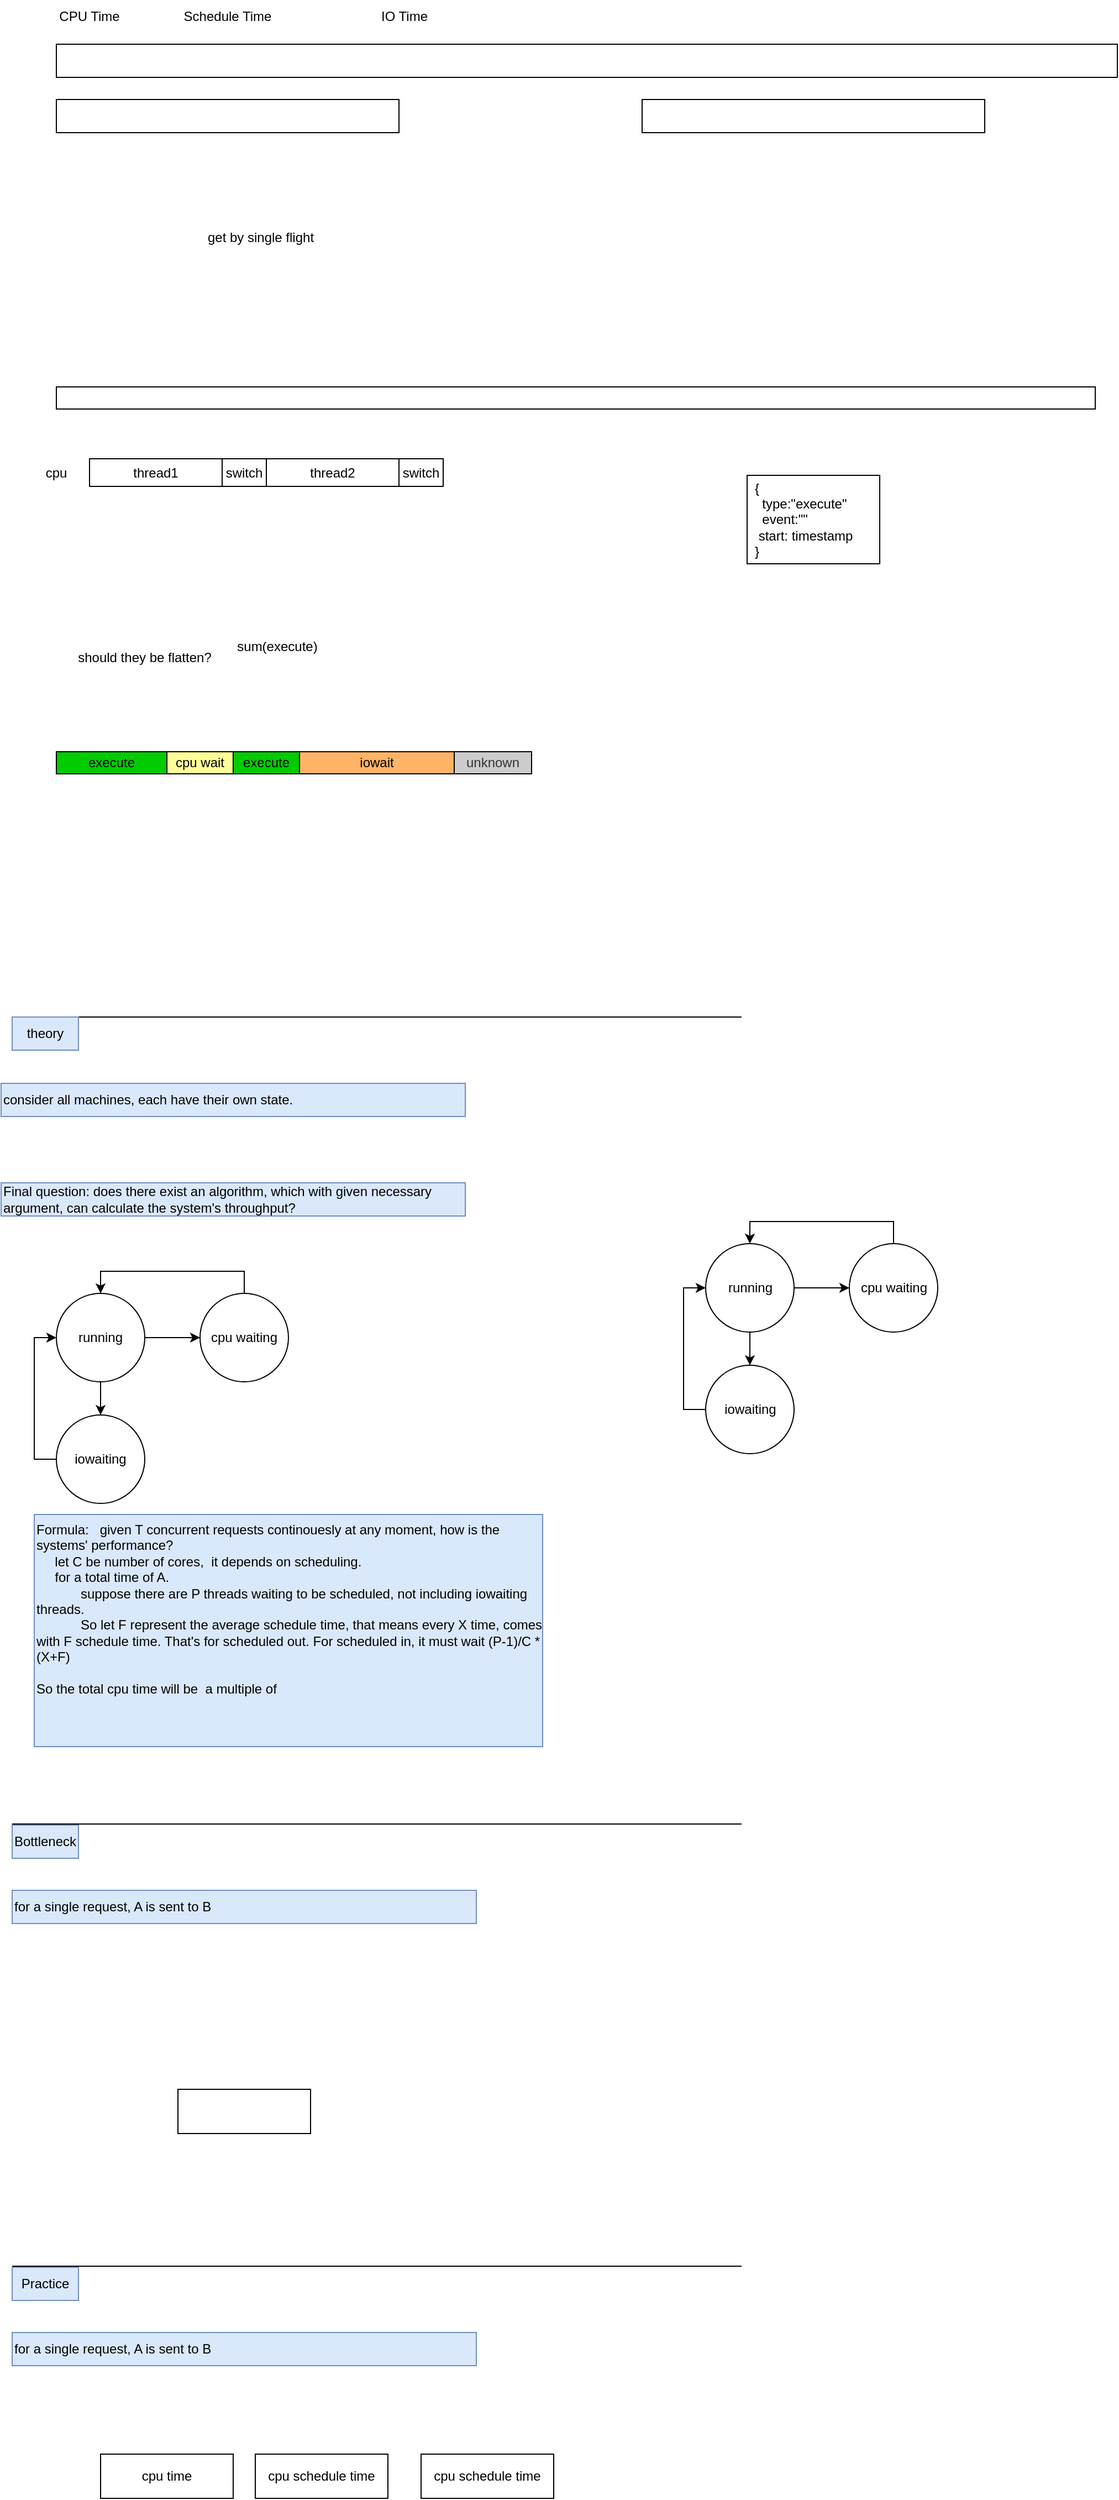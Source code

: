 <mxfile version="16.0.3" type="github">
  <diagram id="uxUo4bTcb8uZmthVxRFw" name="Page-1">
    <mxGraphModel dx="1985" dy="742" grid="1" gridSize="10" guides="1" tooltips="1" connect="1" arrows="1" fold="1" page="1" pageScale="1" pageWidth="850" pageHeight="1100" math="0" shadow="0">
      <root>
        <mxCell id="0" />
        <mxCell id="1" parent="0" />
        <mxCell id="PDN0L5HFEVbRZUmFFBCr-20" value="" style="rounded=0;whiteSpace=wrap;html=1;" vertex="1" parent="1">
          <mxGeometry x="625" y="620" width="120" height="80" as="geometry" />
        </mxCell>
        <mxCell id="PDN0L5HFEVbRZUmFFBCr-1" value="" style="rounded=0;whiteSpace=wrap;html=1;" vertex="1" parent="1">
          <mxGeometry y="280" width="310" height="30" as="geometry" />
        </mxCell>
        <mxCell id="PDN0L5HFEVbRZUmFFBCr-2" value="" style="rounded=0;whiteSpace=wrap;html=1;" vertex="1" parent="1">
          <mxGeometry x="530" y="280" width="310" height="30" as="geometry" />
        </mxCell>
        <mxCell id="PDN0L5HFEVbRZUmFFBCr-3" value="" style="rounded=0;whiteSpace=wrap;html=1;" vertex="1" parent="1">
          <mxGeometry y="230" width="960" height="30" as="geometry" />
        </mxCell>
        <mxCell id="PDN0L5HFEVbRZUmFFBCr-5" value="CPU Time" style="text;html=1;strokeColor=none;fillColor=none;align=center;verticalAlign=middle;whiteSpace=wrap;rounded=0;" vertex="1" parent="1">
          <mxGeometry y="190" width="60" height="30" as="geometry" />
        </mxCell>
        <mxCell id="PDN0L5HFEVbRZUmFFBCr-6" value="Schedule Time" style="text;html=1;strokeColor=none;fillColor=none;align=center;verticalAlign=middle;whiteSpace=wrap;rounded=0;" vertex="1" parent="1">
          <mxGeometry x="110" y="190" width="90" height="30" as="geometry" />
        </mxCell>
        <mxCell id="PDN0L5HFEVbRZUmFFBCr-7" value="IO Time" style="text;html=1;strokeColor=none;fillColor=none;align=center;verticalAlign=middle;whiteSpace=wrap;rounded=0;" vertex="1" parent="1">
          <mxGeometry x="270" y="190" width="90" height="30" as="geometry" />
        </mxCell>
        <mxCell id="PDN0L5HFEVbRZUmFFBCr-8" value="get by single flight" style="text;html=1;strokeColor=none;fillColor=none;align=center;verticalAlign=middle;whiteSpace=wrap;rounded=0;" vertex="1" parent="1">
          <mxGeometry x="60" y="390" width="250" height="30" as="geometry" />
        </mxCell>
        <mxCell id="PDN0L5HFEVbRZUmFFBCr-9" value="" style="rounded=0;whiteSpace=wrap;html=1;" vertex="1" parent="1">
          <mxGeometry y="540" width="940" height="20" as="geometry" />
        </mxCell>
        <mxCell id="PDN0L5HFEVbRZUmFFBCr-10" value="cpu" style="text;html=1;strokeColor=none;fillColor=none;align=center;verticalAlign=middle;whiteSpace=wrap;rounded=0;" vertex="1" parent="1">
          <mxGeometry x="-20" y="606.25" width="40" height="22.5" as="geometry" />
        </mxCell>
        <mxCell id="PDN0L5HFEVbRZUmFFBCr-11" value="thread1" style="rounded=0;whiteSpace=wrap;html=1;" vertex="1" parent="1">
          <mxGeometry x="30" y="605" width="120" height="25" as="geometry" />
        </mxCell>
        <mxCell id="PDN0L5HFEVbRZUmFFBCr-12" value="switch" style="rounded=0;whiteSpace=wrap;html=1;" vertex="1" parent="1">
          <mxGeometry x="150" y="605" width="40" height="25" as="geometry" />
        </mxCell>
        <mxCell id="PDN0L5HFEVbRZUmFFBCr-13" value="thread2" style="rounded=0;whiteSpace=wrap;html=1;" vertex="1" parent="1">
          <mxGeometry x="190" y="605" width="120" height="25" as="geometry" />
        </mxCell>
        <mxCell id="PDN0L5HFEVbRZUmFFBCr-14" value="switch" style="rounded=0;whiteSpace=wrap;html=1;" vertex="1" parent="1">
          <mxGeometry x="310" y="605" width="40" height="25" as="geometry" />
        </mxCell>
        <mxCell id="PDN0L5HFEVbRZUmFFBCr-15" value="execute" style="rounded=0;whiteSpace=wrap;html=1;fillColor=#00CC00;strokeColor=#000000;" vertex="1" parent="1">
          <mxGeometry y="870" width="100" height="20" as="geometry" />
        </mxCell>
        <mxCell id="PDN0L5HFEVbRZUmFFBCr-16" value="cpu wait" style="rounded=0;whiteSpace=wrap;html=1;fillColor=#FFFF99;" vertex="1" parent="1">
          <mxGeometry x="100" y="870" width="60" height="20" as="geometry" />
        </mxCell>
        <mxCell id="PDN0L5HFEVbRZUmFFBCr-17" value="execute" style="rounded=0;whiteSpace=wrap;html=1;fillColor=#00CC00;" vertex="1" parent="1">
          <mxGeometry x="160" y="870" width="60" height="20" as="geometry" />
        </mxCell>
        <mxCell id="PDN0L5HFEVbRZUmFFBCr-18" value="iowait" style="rounded=0;whiteSpace=wrap;html=1;fillColor=#FFB366;" vertex="1" parent="1">
          <mxGeometry x="220" y="870" width="140" height="20" as="geometry" />
        </mxCell>
        <mxCell id="PDN0L5HFEVbRZUmFFBCr-19" value="{&lt;br&gt;&amp;nbsp;&amp;nbsp;type:&quot;execute&quot;&lt;br&gt;&amp;nbsp; event:&quot;&quot;&lt;br&gt;&amp;nbsp;start: timestamp&lt;br&gt;}" style="text;html=1;strokeColor=none;fillColor=none;align=left;verticalAlign=middle;whiteSpace=wrap;rounded=0;" vertex="1" parent="1">
          <mxGeometry x="630" y="642.5" width="105" height="35" as="geometry" />
        </mxCell>
        <mxCell id="PDN0L5HFEVbRZUmFFBCr-21" value="unknown" style="rounded=0;whiteSpace=wrap;html=1;fillColor=#CCCCCC;strokeColor=#000000;fontColor=#333333;" vertex="1" parent="1">
          <mxGeometry x="360" y="870" width="70" height="20" as="geometry" />
        </mxCell>
        <mxCell id="PDN0L5HFEVbRZUmFFBCr-22" value="should they be flatten?" style="text;html=1;strokeColor=none;fillColor=none;align=center;verticalAlign=middle;whiteSpace=wrap;rounded=0;" vertex="1" parent="1">
          <mxGeometry y="770" width="160" height="30" as="geometry" />
        </mxCell>
        <mxCell id="PDN0L5HFEVbRZUmFFBCr-23" value="sum(execute)" style="text;html=1;strokeColor=none;fillColor=none;align=center;verticalAlign=middle;whiteSpace=wrap;rounded=0;" vertex="1" parent="1">
          <mxGeometry x="150" y="760" width="100" height="30" as="geometry" />
        </mxCell>
        <mxCell id="PDN0L5HFEVbRZUmFFBCr-24" value="" style="endArrow=none;html=1;rounded=0;" edge="1" parent="1">
          <mxGeometry width="50" height="50" relative="1" as="geometry">
            <mxPoint x="-40" y="1110" as="sourcePoint" />
            <mxPoint x="620" y="1110" as="targetPoint" />
          </mxGeometry>
        </mxCell>
        <mxCell id="PDN0L5HFEVbRZUmFFBCr-25" value="theory" style="text;html=1;strokeColor=#6c8ebf;fillColor=#dae8fc;align=center;verticalAlign=middle;whiteSpace=wrap;rounded=0;" vertex="1" parent="1">
          <mxGeometry x="-40" y="1110" width="60" height="30" as="geometry" />
        </mxCell>
        <mxCell id="PDN0L5HFEVbRZUmFFBCr-26" value="consider all machines, each have their own state." style="text;html=1;strokeColor=#6c8ebf;fillColor=#dae8fc;align=left;verticalAlign=middle;whiteSpace=wrap;rounded=0;" vertex="1" parent="1">
          <mxGeometry x="-50" y="1170" width="420" height="30" as="geometry" />
        </mxCell>
        <mxCell id="PDN0L5HFEVbRZUmFFBCr-27" value="" style="endArrow=none;html=1;rounded=0;" edge="1" parent="1">
          <mxGeometry width="50" height="50" relative="1" as="geometry">
            <mxPoint x="-40" y="1840" as="sourcePoint" />
            <mxPoint x="620" y="1840" as="targetPoint" />
          </mxGeometry>
        </mxCell>
        <mxCell id="PDN0L5HFEVbRZUmFFBCr-28" value="Bottleneck" style="text;html=1;strokeColor=#6c8ebf;fillColor=#dae8fc;align=center;verticalAlign=middle;whiteSpace=wrap;rounded=0;" vertex="1" parent="1">
          <mxGeometry x="-40" y="1841" width="60" height="30" as="geometry" />
        </mxCell>
        <mxCell id="PDN0L5HFEVbRZUmFFBCr-29" value="for a single request, A is sent to B" style="text;html=1;strokeColor=#6c8ebf;fillColor=#dae8fc;align=left;verticalAlign=middle;whiteSpace=wrap;rounded=0;" vertex="1" parent="1">
          <mxGeometry x="-40" y="1900" width="420" height="30" as="geometry" />
        </mxCell>
        <mxCell id="PDN0L5HFEVbRZUmFFBCr-30" value="Final question: does there exist an algorithm, which with given necessary argument, can calculate the system&#39;s throughput?" style="text;html=1;strokeColor=#6c8ebf;fillColor=#dae8fc;align=left;verticalAlign=middle;whiteSpace=wrap;rounded=0;" vertex="1" parent="1">
          <mxGeometry x="-50" y="1260" width="420" height="30" as="geometry" />
        </mxCell>
        <mxCell id="PDN0L5HFEVbRZUmFFBCr-31" value="" style="rounded=0;whiteSpace=wrap;html=1;" vertex="1" parent="1">
          <mxGeometry x="110" y="2080" width="120" height="40" as="geometry" />
        </mxCell>
        <mxCell id="PDN0L5HFEVbRZUmFFBCr-35" style="edgeStyle=orthogonalEdgeStyle;rounded=0;orthogonalLoop=1;jettySize=auto;html=1;entryX=0;entryY=0.5;entryDx=0;entryDy=0;fontFamily=Helvetica;fontSize=12;fontColor=default;" edge="1" parent="1" source="PDN0L5HFEVbRZUmFFBCr-33" target="PDN0L5HFEVbRZUmFFBCr-34">
          <mxGeometry relative="1" as="geometry" />
        </mxCell>
        <mxCell id="PDN0L5HFEVbRZUmFFBCr-33" value="running" style="ellipse;whiteSpace=wrap;html=1;aspect=fixed;rounded=0;fontFamily=Helvetica;fontSize=12;fontColor=default;strokeColor=default;fillColor=default;" vertex="1" parent="1">
          <mxGeometry y="1360" width="80" height="80" as="geometry" />
        </mxCell>
        <mxCell id="PDN0L5HFEVbRZUmFFBCr-37" style="edgeStyle=orthogonalEdgeStyle;rounded=0;orthogonalLoop=1;jettySize=auto;html=1;entryX=0.5;entryY=0;entryDx=0;entryDy=0;fontFamily=Helvetica;fontSize=12;fontColor=default;exitX=0.5;exitY=1;exitDx=0;exitDy=0;" edge="1" parent="1" source="PDN0L5HFEVbRZUmFFBCr-33" target="PDN0L5HFEVbRZUmFFBCr-36">
          <mxGeometry relative="1" as="geometry" />
        </mxCell>
        <mxCell id="PDN0L5HFEVbRZUmFFBCr-38" style="edgeStyle=orthogonalEdgeStyle;rounded=0;orthogonalLoop=1;jettySize=auto;html=1;entryX=0.5;entryY=0;entryDx=0;entryDy=0;fontFamily=Helvetica;fontSize=12;fontColor=default;exitX=0.5;exitY=0;exitDx=0;exitDy=0;" edge="1" parent="1" source="PDN0L5HFEVbRZUmFFBCr-34" target="PDN0L5HFEVbRZUmFFBCr-33">
          <mxGeometry relative="1" as="geometry">
            <Array as="points">
              <mxPoint x="170" y="1340" />
              <mxPoint x="40" y="1340" />
            </Array>
          </mxGeometry>
        </mxCell>
        <mxCell id="PDN0L5HFEVbRZUmFFBCr-34" value="cpu waiting" style="ellipse;whiteSpace=wrap;html=1;aspect=fixed;rounded=0;fontFamily=Helvetica;fontSize=12;fontColor=default;strokeColor=default;fillColor=default;" vertex="1" parent="1">
          <mxGeometry x="130" y="1360" width="80" height="80" as="geometry" />
        </mxCell>
        <mxCell id="PDN0L5HFEVbRZUmFFBCr-39" style="edgeStyle=orthogonalEdgeStyle;rounded=0;orthogonalLoop=1;jettySize=auto;html=1;entryX=0;entryY=0.5;entryDx=0;entryDy=0;fontFamily=Helvetica;fontSize=12;fontColor=default;exitX=0;exitY=0.5;exitDx=0;exitDy=0;" edge="1" parent="1" source="PDN0L5HFEVbRZUmFFBCr-36" target="PDN0L5HFEVbRZUmFFBCr-33">
          <mxGeometry relative="1" as="geometry">
            <Array as="points">
              <mxPoint x="-20" y="1510" />
              <mxPoint x="-20" y="1400" />
            </Array>
          </mxGeometry>
        </mxCell>
        <mxCell id="PDN0L5HFEVbRZUmFFBCr-36" value="iowaiting" style="ellipse;whiteSpace=wrap;html=1;aspect=fixed;rounded=0;fontFamily=Helvetica;fontSize=12;fontColor=default;strokeColor=default;fillColor=default;" vertex="1" parent="1">
          <mxGeometry y="1470" width="80" height="80" as="geometry" />
        </mxCell>
        <mxCell id="PDN0L5HFEVbRZUmFFBCr-40" style="edgeStyle=orthogonalEdgeStyle;rounded=0;orthogonalLoop=1;jettySize=auto;html=1;entryX=0;entryY=0.5;entryDx=0;entryDy=0;fontFamily=Helvetica;fontSize=12;fontColor=default;" edge="1" source="PDN0L5HFEVbRZUmFFBCr-41" target="PDN0L5HFEVbRZUmFFBCr-44" parent="1">
          <mxGeometry relative="1" as="geometry" />
        </mxCell>
        <mxCell id="PDN0L5HFEVbRZUmFFBCr-41" value="running" style="ellipse;whiteSpace=wrap;html=1;aspect=fixed;rounded=0;fontFamily=Helvetica;fontSize=12;fontColor=default;strokeColor=default;fillColor=default;" vertex="1" parent="1">
          <mxGeometry x="587.5" y="1315" width="80" height="80" as="geometry" />
        </mxCell>
        <mxCell id="PDN0L5HFEVbRZUmFFBCr-42" style="edgeStyle=orthogonalEdgeStyle;rounded=0;orthogonalLoop=1;jettySize=auto;html=1;entryX=0.5;entryY=0;entryDx=0;entryDy=0;fontFamily=Helvetica;fontSize=12;fontColor=default;exitX=0.5;exitY=1;exitDx=0;exitDy=0;" edge="1" source="PDN0L5HFEVbRZUmFFBCr-41" target="PDN0L5HFEVbRZUmFFBCr-46" parent="1">
          <mxGeometry relative="1" as="geometry" />
        </mxCell>
        <mxCell id="PDN0L5HFEVbRZUmFFBCr-43" style="edgeStyle=orthogonalEdgeStyle;rounded=0;orthogonalLoop=1;jettySize=auto;html=1;entryX=0.5;entryY=0;entryDx=0;entryDy=0;fontFamily=Helvetica;fontSize=12;fontColor=default;exitX=0.5;exitY=0;exitDx=0;exitDy=0;" edge="1" source="PDN0L5HFEVbRZUmFFBCr-44" target="PDN0L5HFEVbRZUmFFBCr-41" parent="1">
          <mxGeometry relative="1" as="geometry">
            <Array as="points">
              <mxPoint x="757.5" y="1295" />
              <mxPoint x="627.5" y="1295" />
            </Array>
          </mxGeometry>
        </mxCell>
        <mxCell id="PDN0L5HFEVbRZUmFFBCr-44" value="cpu waiting" style="ellipse;whiteSpace=wrap;html=1;aspect=fixed;rounded=0;fontFamily=Helvetica;fontSize=12;fontColor=default;strokeColor=default;fillColor=default;" vertex="1" parent="1">
          <mxGeometry x="717.5" y="1315" width="80" height="80" as="geometry" />
        </mxCell>
        <mxCell id="PDN0L5HFEVbRZUmFFBCr-45" style="edgeStyle=orthogonalEdgeStyle;rounded=0;orthogonalLoop=1;jettySize=auto;html=1;entryX=0;entryY=0.5;entryDx=0;entryDy=0;fontFamily=Helvetica;fontSize=12;fontColor=default;exitX=0;exitY=0.5;exitDx=0;exitDy=0;" edge="1" source="PDN0L5HFEVbRZUmFFBCr-46" target="PDN0L5HFEVbRZUmFFBCr-41" parent="1">
          <mxGeometry relative="1" as="geometry">
            <Array as="points">
              <mxPoint x="567.5" y="1465" />
              <mxPoint x="567.5" y="1355" />
            </Array>
          </mxGeometry>
        </mxCell>
        <mxCell id="PDN0L5HFEVbRZUmFFBCr-46" value="iowaiting" style="ellipse;whiteSpace=wrap;html=1;aspect=fixed;rounded=0;fontFamily=Helvetica;fontSize=12;fontColor=default;strokeColor=default;fillColor=default;" vertex="1" parent="1">
          <mxGeometry x="587.5" y="1425" width="80" height="80" as="geometry" />
        </mxCell>
        <mxCell id="PDN0L5HFEVbRZUmFFBCr-47" value="Formula:&amp;nbsp; &amp;nbsp;given T concurrent requests continouesly at any moment, how is the systems&#39; performance?&lt;br&gt;&amp;nbsp; &amp;nbsp; &amp;nbsp;let C be number of cores,&amp;nbsp; it depends on scheduling.&lt;br&gt;&amp;nbsp; &amp;nbsp; &amp;nbsp;for a total time of A.&lt;br&gt;&amp;nbsp; &amp;nbsp; &amp;nbsp; &amp;nbsp; &amp;nbsp; &amp;nbsp; suppose there are P threads waiting to be scheduled, not including iowaiting threads.&lt;br&gt;&amp;nbsp; &amp;nbsp; &amp;nbsp; &amp;nbsp; &amp;nbsp; &amp;nbsp; So let F represent the average schedule time, that means every X time, comes with F schedule time. That&#39;s for scheduled out. For scheduled in, it must wait (P-1)/C *(X+F)&lt;br&gt;&lt;br&gt;So the total cpu time will be&amp;nbsp; a multiple of&amp;nbsp;" style="text;html=1;strokeColor=#6c8ebf;fillColor=#dae8fc;align=left;verticalAlign=top;whiteSpace=wrap;rounded=0;fontFamily=Helvetica;fontSize=12;" vertex="1" parent="1">
          <mxGeometry x="-20" y="1560" width="460" height="210" as="geometry" />
        </mxCell>
        <mxCell id="PDN0L5HFEVbRZUmFFBCr-48" value="" style="endArrow=none;html=1;rounded=0;" edge="1" parent="1">
          <mxGeometry width="50" height="50" relative="1" as="geometry">
            <mxPoint x="-40" y="2240" as="sourcePoint" />
            <mxPoint x="620" y="2240" as="targetPoint" />
          </mxGeometry>
        </mxCell>
        <mxCell id="PDN0L5HFEVbRZUmFFBCr-49" value="Practice" style="text;html=1;strokeColor=#6c8ebf;fillColor=#dae8fc;align=center;verticalAlign=middle;whiteSpace=wrap;rounded=0;" vertex="1" parent="1">
          <mxGeometry x="-40" y="2241" width="60" height="30" as="geometry" />
        </mxCell>
        <mxCell id="PDN0L5HFEVbRZUmFFBCr-50" value="for a single request, A is sent to B" style="text;html=1;strokeColor=#6c8ebf;fillColor=#dae8fc;align=left;verticalAlign=middle;whiteSpace=wrap;rounded=0;" vertex="1" parent="1">
          <mxGeometry x="-40" y="2300" width="420" height="30" as="geometry" />
        </mxCell>
        <mxCell id="PDN0L5HFEVbRZUmFFBCr-51" value="cpu time" style="rounded=0;whiteSpace=wrap;html=1;" vertex="1" parent="1">
          <mxGeometry x="40" y="2410" width="120" height="40" as="geometry" />
        </mxCell>
        <mxCell id="PDN0L5HFEVbRZUmFFBCr-52" value="cpu schedule time" style="rounded=0;whiteSpace=wrap;html=1;" vertex="1" parent="1">
          <mxGeometry x="180" y="2410" width="120" height="40" as="geometry" />
        </mxCell>
        <mxCell id="PDN0L5HFEVbRZUmFFBCr-53" value="cpu schedule time" style="rounded=0;whiteSpace=wrap;html=1;" vertex="1" parent="1">
          <mxGeometry x="330" y="2410" width="120" height="40" as="geometry" />
        </mxCell>
      </root>
    </mxGraphModel>
  </diagram>
</mxfile>
